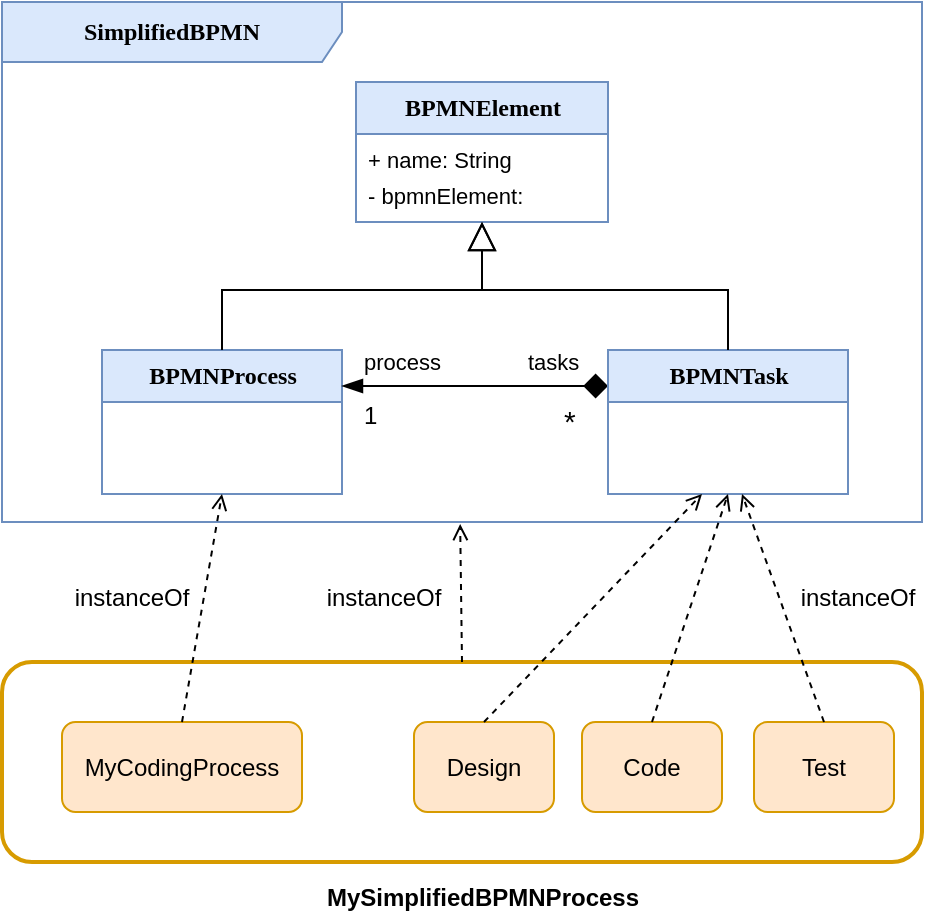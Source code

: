 <mxfile version="15.2.9" type="github">
  <diagram name="Page-1" id="c4acf3e9-155e-7222-9cf6-157b1a14988f">
    <mxGraphModel dx="2084" dy="1862" grid="1" gridSize="10" guides="1" tooltips="1" connect="1" arrows="1" fold="1" page="1" pageScale="1" pageWidth="850" pageHeight="1100" background="#ffffff" math="0" shadow="0">
      <root>
        <mxCell id="0" />
        <mxCell id="1" parent="0" />
        <mxCell id="17acba5748e5396b-1" value="&lt;b&gt;&lt;font style=&quot;font-size: 12px&quot;&gt;SimplifiedBPMN&lt;/font&gt;&lt;/b&gt;" style="shape=umlFrame;whiteSpace=wrap;html=1;rounded=0;shadow=0;comic=0;labelBackgroundColor=none;strokeWidth=1;fontFamily=Verdana;fontSize=10;align=center;width=170;height=30;fillColor=#dae8fc;strokeColor=#6c8ebf;" parent="1" vertex="1">
          <mxGeometry x="-820" y="-960" width="460" height="260" as="geometry" />
        </mxCell>
        <mxCell id="EUPt2hbITshMY0ZR5973-1" value="&lt;font style=&quot;font-size: 12px&quot;&gt;&lt;b&gt;BPMNElement&lt;/b&gt;&lt;/font&gt;" style="swimlane;html=1;fontStyle=0;childLayout=stackLayout;horizontal=1;startSize=26;fillColor=#dae8fc;horizontalStack=0;resizeParent=1;resizeLast=0;collapsible=1;marginBottom=0;swimlaneFillColor=#ffffff;rounded=0;shadow=0;comic=0;labelBackgroundColor=none;strokeWidth=1;fontFamily=Verdana;fontSize=10;align=center;strokeColor=#6c8ebf;" parent="1" vertex="1">
          <mxGeometry x="-643" y="-920" width="126" height="70" as="geometry" />
        </mxCell>
        <mxCell id="EUPt2hbITshMY0ZR5973-2" value="+ name: String" style="text;html=1;strokeColor=none;fillColor=none;align=left;verticalAlign=top;spacingLeft=4;spacingRight=4;whiteSpace=wrap;overflow=hidden;rotatable=0;points=[[0,0.5],[1,0.5]];portConstraint=eastwest;fontSize=11;" parent="EUPt2hbITshMY0ZR5973-1" vertex="1">
          <mxGeometry y="26" width="126" height="18" as="geometry" />
        </mxCell>
        <mxCell id="EUPt2hbITshMY0ZR5973-3" value="- bpmnElement:" style="text;html=1;strokeColor=none;fillColor=none;align=left;verticalAlign=top;spacingLeft=4;spacingRight=4;whiteSpace=wrap;overflow=hidden;rotatable=0;points=[[0,0.5],[1,0.5]];portConstraint=eastwest;fontSize=11;" parent="EUPt2hbITshMY0ZR5973-1" vertex="1">
          <mxGeometry y="44" width="126" height="18" as="geometry" />
        </mxCell>
        <mxCell id="EUPt2hbITshMY0ZR5973-5" value="&lt;font style=&quot;font-size: 12px&quot;&gt;&lt;b&gt;BPMNProcess&lt;/b&gt;&lt;/font&gt;" style="swimlane;html=1;fontStyle=0;childLayout=stackLayout;horizontal=1;startSize=26;fillColor=#dae8fc;horizontalStack=0;resizeParent=1;resizeLast=0;collapsible=1;marginBottom=0;swimlaneFillColor=#ffffff;rounded=0;shadow=0;comic=0;labelBackgroundColor=none;strokeWidth=1;fontFamily=Verdana;fontSize=10;align=center;strokeColor=#6c8ebf;" parent="1" vertex="1">
          <mxGeometry x="-770" y="-786" width="120" height="72" as="geometry" />
        </mxCell>
        <mxCell id="a-3xQabaQIuShYP5bTJc-20" style="edgeStyle=none;rounded=0;orthogonalLoop=1;jettySize=auto;html=1;exitX=0;exitY=0.25;exitDx=0;exitDy=0;entryX=1;entryY=0.25;entryDx=0;entryDy=0;endArrow=blockThin;endFill=1;endSize=8;startArrow=diamond;startFill=1;startSize=10;" parent="1" source="a-3xQabaQIuShYP5bTJc-1" target="EUPt2hbITshMY0ZR5973-5" edge="1">
          <mxGeometry relative="1" as="geometry" />
        </mxCell>
        <mxCell id="a-3xQabaQIuShYP5bTJc-1" value="&lt;font style=&quot;font-size: 12px&quot;&gt;&lt;b&gt;BPMNTask&lt;/b&gt;&lt;/font&gt;" style="swimlane;html=1;fontStyle=0;childLayout=stackLayout;horizontal=1;startSize=26;fillColor=#dae8fc;horizontalStack=0;resizeParent=1;resizeLast=0;collapsible=1;marginBottom=0;swimlaneFillColor=#ffffff;rounded=0;shadow=0;comic=0;labelBackgroundColor=none;strokeWidth=1;fontFamily=Verdana;fontSize=10;align=center;strokeColor=#6c8ebf;" parent="1" vertex="1">
          <mxGeometry x="-517" y="-786" width="120" height="72" as="geometry" />
        </mxCell>
        <mxCell id="a-3xQabaQIuShYP5bTJc-9" value="" style="endArrow=block;endSize=12;endFill=0;html=1;rounded=0;" parent="1" source="EUPt2hbITshMY0ZR5973-5" target="EUPt2hbITshMY0ZR5973-1" edge="1">
          <mxGeometry width="160" relative="1" as="geometry">
            <mxPoint x="-760" y="-726" as="sourcePoint" />
            <mxPoint x="-580" y="-848" as="targetPoint" />
            <Array as="points">
              <mxPoint x="-710" y="-816" />
              <mxPoint x="-580" y="-816" />
            </Array>
          </mxGeometry>
        </mxCell>
        <mxCell id="a-3xQabaQIuShYP5bTJc-10" value="" style="endArrow=block;endSize=12;endFill=0;html=1;exitX=0.5;exitY=0;exitDx=0;exitDy=0;rounded=0;" parent="1" source="a-3xQabaQIuShYP5bTJc-1" target="EUPt2hbITshMY0ZR5973-1" edge="1">
          <mxGeometry width="160" relative="1" as="geometry">
            <mxPoint x="-745" y="-786" as="sourcePoint" />
            <mxPoint x="-580" y="-846" as="targetPoint" />
            <Array as="points">
              <mxPoint x="-457" y="-816" />
              <mxPoint x="-580" y="-816" />
            </Array>
          </mxGeometry>
        </mxCell>
        <mxCell id="a-3xQabaQIuShYP5bTJc-24" value="tasks" style="edgeLabel;resizable=0;html=1;align=left;verticalAlign=bottom;" parent="1" connectable="0" vertex="1">
          <mxGeometry x="-559" y="-772" as="geometry" />
        </mxCell>
        <mxCell id="2Fvzz2id7s37KU5COA_R-1" value="process" style="edgeLabel;resizable=0;html=1;align=left;verticalAlign=bottom;" parent="1" connectable="0" vertex="1">
          <mxGeometry x="-641" y="-772" as="geometry" />
        </mxCell>
        <mxCell id="2Fvzz2id7s37KU5COA_R-2" value="&lt;font style=&quot;font-size: 12px&quot;&gt;1&lt;/font&gt;" style="edgeLabel;resizable=0;html=1;align=left;verticalAlign=bottom;" parent="1" connectable="0" vertex="1">
          <mxGeometry x="-639" y="-745" as="geometry">
            <mxPoint x="-2" as="offset" />
          </mxGeometry>
        </mxCell>
        <mxCell id="2Fvzz2id7s37KU5COA_R-4" value="&lt;font style=&quot;font-size: 15px&quot;&gt;*&lt;/font&gt;" style="edgeLabel;resizable=0;html=1;align=left;verticalAlign=bottom;" parent="1" connectable="0" vertex="1">
          <mxGeometry x="-633" y="-723" as="geometry">
            <mxPoint x="92" y="-17" as="offset" />
          </mxGeometry>
        </mxCell>
        <mxCell id="mdRWHYINRqa-TwRHWRgv-1" value="" style="rounded=1;whiteSpace=wrap;html=1;fillColor=none;strokeColor=#d79b00;strokeWidth=2;" parent="1" vertex="1">
          <mxGeometry x="-820" y="-630" width="460" height="100" as="geometry" />
        </mxCell>
        <mxCell id="mdRWHYINRqa-TwRHWRgv-2" value="MyCodingProcess" style="rounded=1;whiteSpace=wrap;html=1;strokeWidth=1;fillColor=#ffe6cc;strokeColor=#d79b00;" parent="1" vertex="1">
          <mxGeometry x="-790" y="-600" width="120" height="45" as="geometry" />
        </mxCell>
        <mxCell id="mdRWHYINRqa-TwRHWRgv-4" value="Design" style="rounded=1;whiteSpace=wrap;html=1;strokeWidth=1;fillColor=#ffe6cc;strokeColor=#d79b00;" parent="1" vertex="1">
          <mxGeometry x="-614" y="-600" width="70" height="45" as="geometry" />
        </mxCell>
        <mxCell id="mdRWHYINRqa-TwRHWRgv-5" value="Code" style="rounded=1;whiteSpace=wrap;html=1;strokeWidth=1;fillColor=#ffe6cc;strokeColor=#d79b00;" parent="1" vertex="1">
          <mxGeometry x="-530" y="-600" width="70" height="45" as="geometry" />
        </mxCell>
        <mxCell id="mdRWHYINRqa-TwRHWRgv-6" value="Test" style="rounded=1;whiteSpace=wrap;html=1;strokeWidth=1;fillColor=#ffe6cc;strokeColor=#d79b00;" parent="1" vertex="1">
          <mxGeometry x="-444" y="-600" width="70" height="45" as="geometry" />
        </mxCell>
        <mxCell id="mdRWHYINRqa-TwRHWRgv-7" style="rounded=0;orthogonalLoop=1;jettySize=auto;html=1;entryX=0.5;entryY=1;entryDx=0;entryDy=0;startArrow=none;startFill=0;startSize=10;endArrow=open;endFill=0;exitX=0.5;exitY=0;exitDx=0;exitDy=0;dashed=1;" parent="1" source="mdRWHYINRqa-TwRHWRgv-5" target="a-3xQabaQIuShYP5bTJc-1" edge="1">
          <mxGeometry relative="1" as="geometry">
            <mxPoint x="-300" y="-490" as="sourcePoint" />
            <mxPoint x="-155" y="-490" as="targetPoint" />
          </mxGeometry>
        </mxCell>
        <mxCell id="mdRWHYINRqa-TwRHWRgv-8" style="rounded=0;orthogonalLoop=1;jettySize=auto;html=1;startArrow=none;startFill=0;startSize=10;endArrow=open;endFill=0;exitX=0.5;exitY=0;exitDx=0;exitDy=0;dashed=1;" parent="1" source="mdRWHYINRqa-TwRHWRgv-4" edge="1">
          <mxGeometry relative="1" as="geometry">
            <mxPoint x="-486" y="-590" as="sourcePoint" />
            <mxPoint x="-470" y="-714" as="targetPoint" />
          </mxGeometry>
        </mxCell>
        <mxCell id="mdRWHYINRqa-TwRHWRgv-9" style="rounded=0;orthogonalLoop=1;jettySize=auto;html=1;startArrow=none;startFill=0;startSize=10;endArrow=open;endFill=0;exitX=0.5;exitY=0;exitDx=0;exitDy=0;dashed=1;" parent="1" source="mdRWHYINRqa-TwRHWRgv-6" edge="1">
          <mxGeometry relative="1" as="geometry">
            <mxPoint x="-569" y="-590" as="sourcePoint" />
            <mxPoint x="-450" y="-714" as="targetPoint" />
          </mxGeometry>
        </mxCell>
        <mxCell id="mdRWHYINRqa-TwRHWRgv-10" style="rounded=0;orthogonalLoop=1;jettySize=auto;html=1;startArrow=none;startFill=0;startSize=10;endArrow=open;endFill=0;exitX=0.5;exitY=0;exitDx=0;exitDy=0;dashed=1;entryX=0.5;entryY=1;entryDx=0;entryDy=0;" parent="1" source="mdRWHYINRqa-TwRHWRgv-2" target="EUPt2hbITshMY0ZR5973-5" edge="1">
          <mxGeometry relative="1" as="geometry">
            <mxPoint x="-569" y="-590" as="sourcePoint" />
            <mxPoint x="-477" y="-704" as="targetPoint" />
          </mxGeometry>
        </mxCell>
        <mxCell id="mdRWHYINRqa-TwRHWRgv-11" style="rounded=0;orthogonalLoop=1;jettySize=auto;html=1;startArrow=none;startFill=0;startSize=10;endArrow=open;endFill=0;exitX=0.5;exitY=0;exitDx=0;exitDy=0;dashed=1;entryX=0.498;entryY=1.004;entryDx=0;entryDy=0;entryPerimeter=0;" parent="1" source="mdRWHYINRqa-TwRHWRgv-1" target="17acba5748e5396b-1" edge="1">
          <mxGeometry relative="1" as="geometry">
            <mxPoint x="-720" y="-590" as="sourcePoint" />
            <mxPoint x="-700" y="-704" as="targetPoint" />
          </mxGeometry>
        </mxCell>
        <mxCell id="mdRWHYINRqa-TwRHWRgv-12" value="instanceOf" style="text;html=1;strokeColor=none;fillColor=none;align=center;verticalAlign=middle;whiteSpace=wrap;rounded=0;" parent="1" vertex="1">
          <mxGeometry x="-800" y="-672" width="90" height="20" as="geometry" />
        </mxCell>
        <mxCell id="mdRWHYINRqa-TwRHWRgv-13" value="instanceOf" style="text;html=1;strokeColor=none;fillColor=none;align=center;verticalAlign=middle;whiteSpace=wrap;rounded=0;" parent="1" vertex="1">
          <mxGeometry x="-674" y="-672" width="90" height="20" as="geometry" />
        </mxCell>
        <mxCell id="mdRWHYINRqa-TwRHWRgv-14" value="instanceOf" style="text;html=1;strokeColor=none;fillColor=none;align=center;verticalAlign=middle;whiteSpace=wrap;rounded=0;" parent="1" vertex="1">
          <mxGeometry x="-437" y="-672" width="90" height="20" as="geometry" />
        </mxCell>
        <mxCell id="mdRWHYINRqa-TwRHWRgv-15" value="MySimplifiedBPMNProcess" style="text;html=1;strokeColor=none;fillColor=none;align=center;verticalAlign=middle;whiteSpace=wrap;rounded=0;fontStyle=1" parent="1" vertex="1">
          <mxGeometry x="-671.5" y="-522" width="183" height="20" as="geometry" />
        </mxCell>
      </root>
    </mxGraphModel>
  </diagram>
</mxfile>
